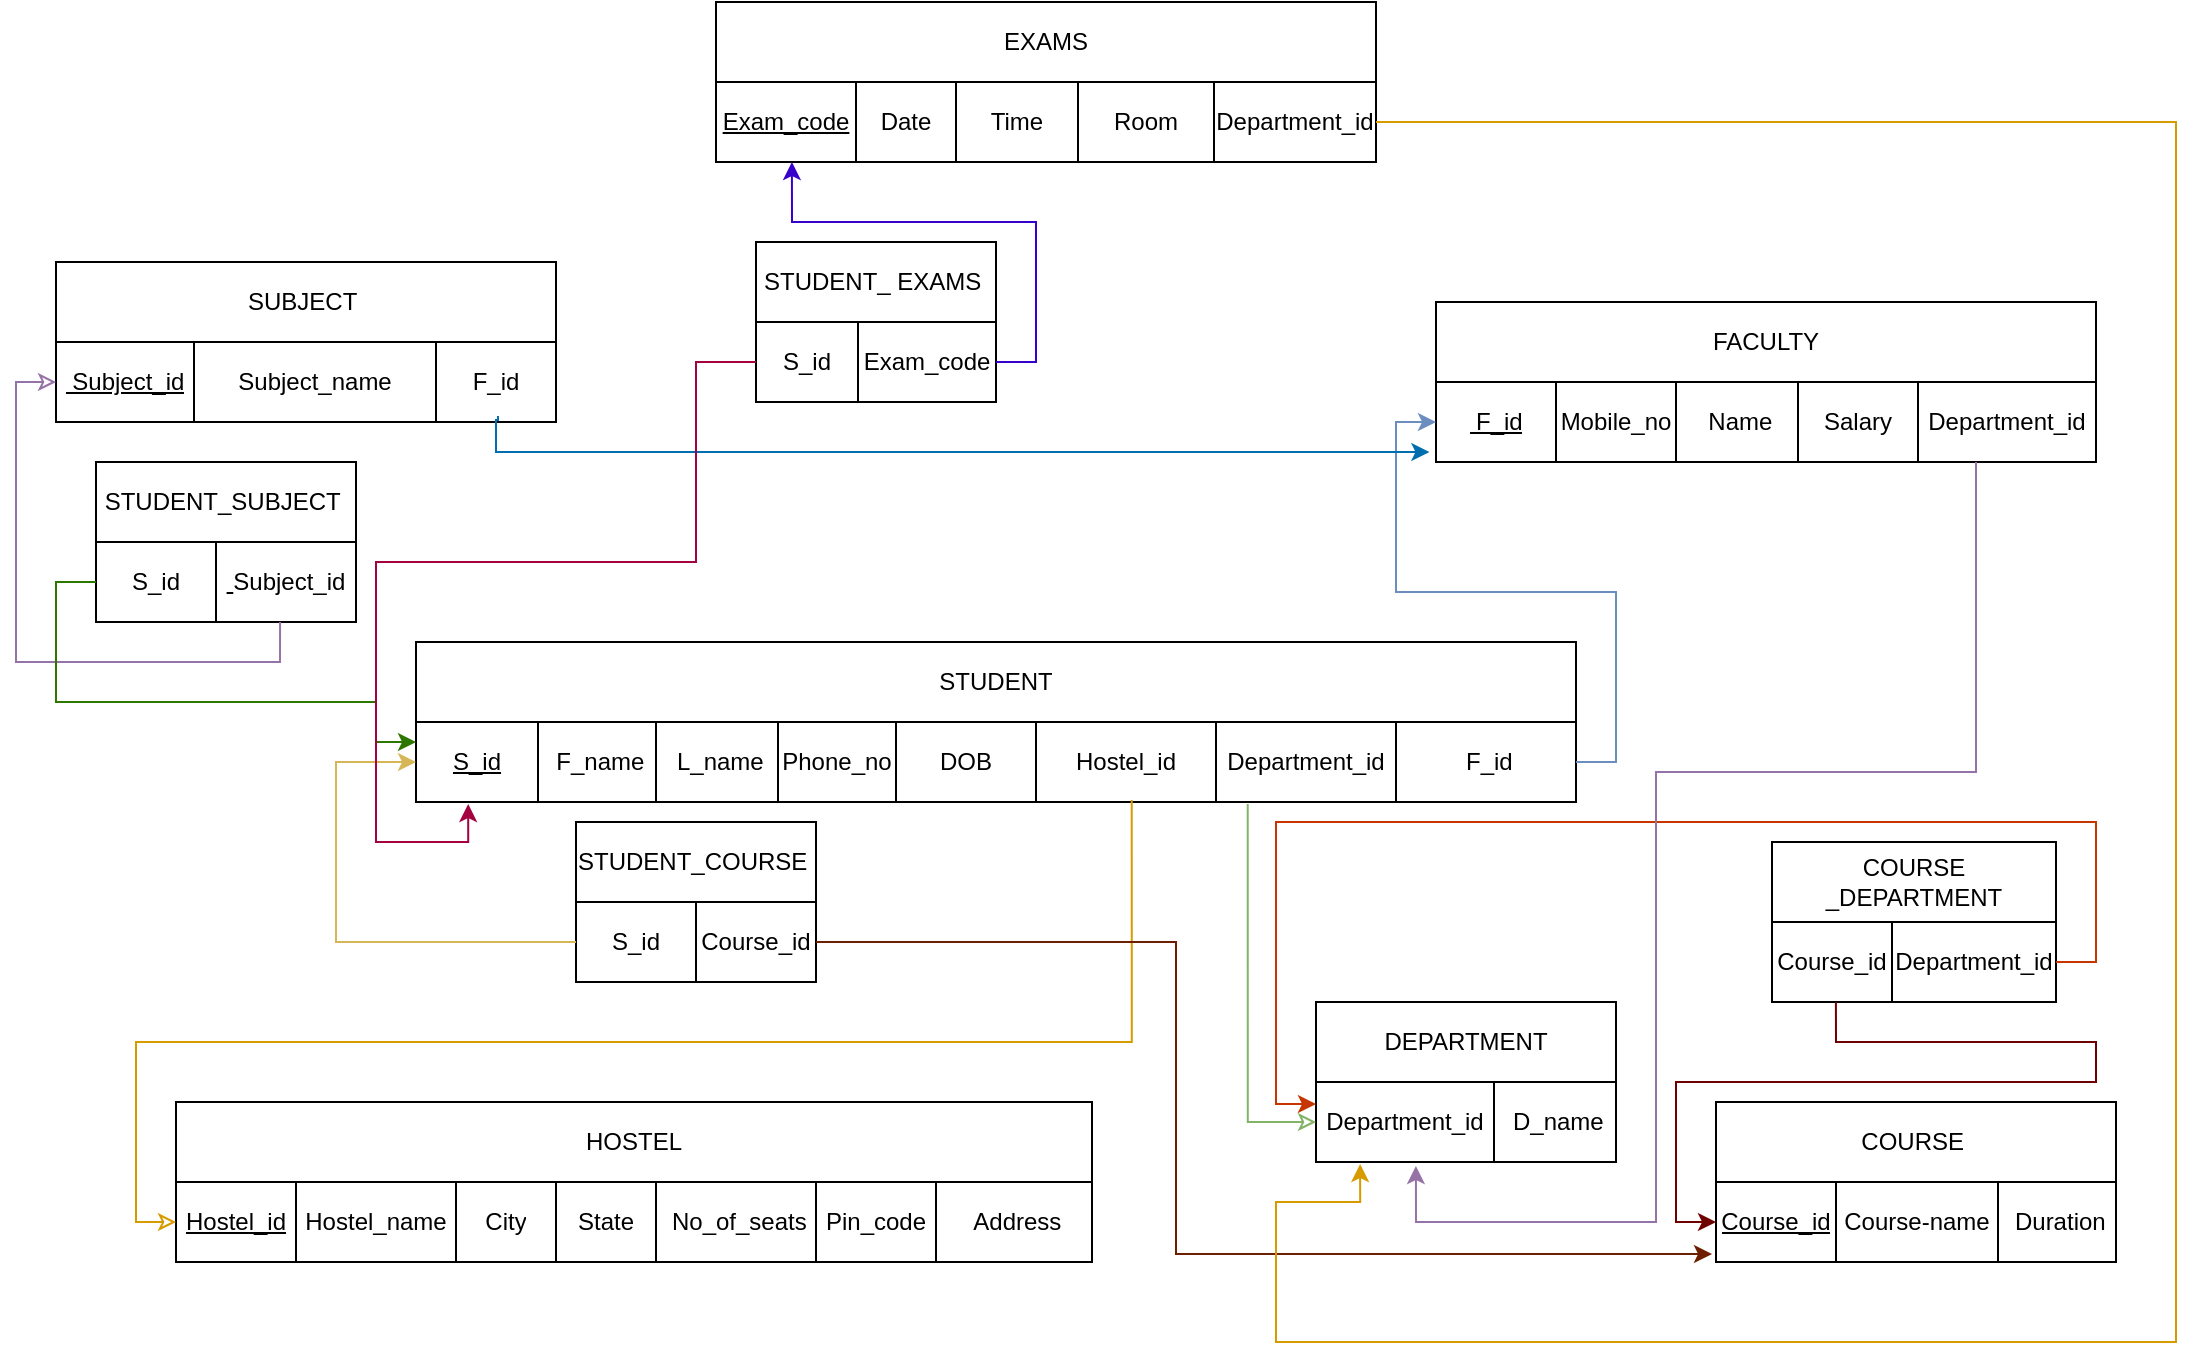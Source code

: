 <mxfile version="27.0.6">
  <diagram name="Page-1" id="ES4jxdeXt8v-ZoUTBciY">
    <mxGraphModel dx="2268" dy="1886" grid="1" gridSize="10" guides="1" tooltips="1" connect="1" arrows="1" fold="1" page="1" pageScale="1" pageWidth="850" pageHeight="1100" math="0" shadow="0">
      <root>
        <mxCell id="0" />
        <mxCell id="1" parent="0" />
        <mxCell id="AxRTOV3y-gQ7B8CPe0Pw-1" value="" style="shape=table;startSize=0;container=1;collapsible=0;childLayout=tableLayout;" vertex="1" parent="1">
          <mxGeometry x="390" y="-50" width="330" height="80" as="geometry" />
        </mxCell>
        <mxCell id="AxRTOV3y-gQ7B8CPe0Pw-2" value="" style="shape=tableRow;horizontal=0;startSize=0;swimlaneHead=0;swimlaneBody=0;strokeColor=inherit;top=0;left=0;bottom=0;right=0;collapsible=0;dropTarget=0;fillColor=none;points=[[0,0.5],[1,0.5]];portConstraint=eastwest;" vertex="1" parent="AxRTOV3y-gQ7B8CPe0Pw-1">
          <mxGeometry width="330" height="40" as="geometry" />
        </mxCell>
        <mxCell id="AxRTOV3y-gQ7B8CPe0Pw-3" value="FACULTY" style="shape=partialRectangle;html=1;whiteSpace=wrap;connectable=0;strokeColor=inherit;overflow=hidden;fillColor=none;top=0;left=0;bottom=0;right=0;pointerEvents=1;rowspan=1;colspan=5;" vertex="1" parent="AxRTOV3y-gQ7B8CPe0Pw-2">
          <mxGeometry width="330" height="40" as="geometry">
            <mxRectangle width="60" height="40" as="alternateBounds" />
          </mxGeometry>
        </mxCell>
        <mxCell id="AxRTOV3y-gQ7B8CPe0Pw-4" value="" style="shape=partialRectangle;html=1;whiteSpace=wrap;connectable=0;strokeColor=inherit;overflow=hidden;fillColor=none;top=0;left=0;bottom=0;right=0;pointerEvents=1;" vertex="1" visible="0" parent="AxRTOV3y-gQ7B8CPe0Pw-2">
          <mxGeometry x="60" width="60" height="40" as="geometry">
            <mxRectangle width="60" height="40" as="alternateBounds" />
          </mxGeometry>
        </mxCell>
        <mxCell id="AxRTOV3y-gQ7B8CPe0Pw-5" value="" style="shape=partialRectangle;html=1;whiteSpace=wrap;connectable=0;strokeColor=inherit;overflow=hidden;fillColor=none;top=0;left=0;bottom=0;right=0;pointerEvents=1;" vertex="1" visible="0" parent="AxRTOV3y-gQ7B8CPe0Pw-2">
          <mxGeometry x="120" width="61" height="40" as="geometry">
            <mxRectangle width="61" height="40" as="alternateBounds" />
          </mxGeometry>
        </mxCell>
        <mxCell id="AxRTOV3y-gQ7B8CPe0Pw-6" value="" style="shape=partialRectangle;html=1;whiteSpace=wrap;connectable=0;strokeColor=inherit;overflow=hidden;fillColor=none;top=0;left=0;bottom=0;right=0;pointerEvents=1;" vertex="1" visible="0" parent="AxRTOV3y-gQ7B8CPe0Pw-2">
          <mxGeometry x="181" width="60" height="40" as="geometry">
            <mxRectangle width="60" height="40" as="alternateBounds" />
          </mxGeometry>
        </mxCell>
        <mxCell id="AxRTOV3y-gQ7B8CPe0Pw-7" value="" style="shape=partialRectangle;html=1;whiteSpace=wrap;connectable=0;strokeColor=inherit;overflow=hidden;fillColor=none;top=0;left=0;bottom=0;right=0;pointerEvents=1;" vertex="1" visible="0" parent="AxRTOV3y-gQ7B8CPe0Pw-2">
          <mxGeometry x="241" width="89" height="40" as="geometry">
            <mxRectangle width="89" height="40" as="alternateBounds" />
          </mxGeometry>
        </mxCell>
        <mxCell id="AxRTOV3y-gQ7B8CPe0Pw-8" value="" style="shape=tableRow;horizontal=0;startSize=0;swimlaneHead=0;swimlaneBody=0;strokeColor=inherit;top=0;left=0;bottom=0;right=0;collapsible=0;dropTarget=0;fillColor=none;points=[[0,0.5],[1,0.5]];portConstraint=eastwest;" vertex="1" parent="AxRTOV3y-gQ7B8CPe0Pw-1">
          <mxGeometry y="40" width="330" height="40" as="geometry" />
        </mxCell>
        <mxCell id="AxRTOV3y-gQ7B8CPe0Pw-9" value="&lt;span style=&quot;text-decoration-line: underline;&quot;&gt;&amp;nbsp;F_id&lt;/span&gt;" style="shape=partialRectangle;html=1;whiteSpace=wrap;connectable=0;strokeColor=inherit;overflow=hidden;fillColor=none;top=0;left=0;bottom=0;right=0;pointerEvents=1;" vertex="1" parent="AxRTOV3y-gQ7B8CPe0Pw-8">
          <mxGeometry width="60" height="40" as="geometry">
            <mxRectangle width="60" height="40" as="alternateBounds" />
          </mxGeometry>
        </mxCell>
        <mxCell id="AxRTOV3y-gQ7B8CPe0Pw-10" value="Mobile_no" style="shape=partialRectangle;html=1;whiteSpace=wrap;connectable=0;strokeColor=inherit;overflow=hidden;fillColor=none;top=0;left=0;bottom=0;right=0;pointerEvents=1;" vertex="1" parent="AxRTOV3y-gQ7B8CPe0Pw-8">
          <mxGeometry x="60" width="60" height="40" as="geometry">
            <mxRectangle width="60" height="40" as="alternateBounds" />
          </mxGeometry>
        </mxCell>
        <mxCell id="AxRTOV3y-gQ7B8CPe0Pw-11" value="&amp;nbsp;Name" style="shape=partialRectangle;html=1;whiteSpace=wrap;connectable=0;strokeColor=inherit;overflow=hidden;fillColor=none;top=0;left=0;bottom=0;right=0;pointerEvents=1;" vertex="1" parent="AxRTOV3y-gQ7B8CPe0Pw-8">
          <mxGeometry x="120" width="61" height="40" as="geometry">
            <mxRectangle width="61" height="40" as="alternateBounds" />
          </mxGeometry>
        </mxCell>
        <mxCell id="AxRTOV3y-gQ7B8CPe0Pw-12" value="Salary" style="shape=partialRectangle;html=1;whiteSpace=wrap;connectable=0;strokeColor=inherit;overflow=hidden;fillColor=none;top=0;left=0;bottom=0;right=0;pointerEvents=1;" vertex="1" parent="AxRTOV3y-gQ7B8CPe0Pw-8">
          <mxGeometry x="181" width="60" height="40" as="geometry">
            <mxRectangle width="60" height="40" as="alternateBounds" />
          </mxGeometry>
        </mxCell>
        <mxCell id="AxRTOV3y-gQ7B8CPe0Pw-13" value="Department_id" style="shape=partialRectangle;html=1;whiteSpace=wrap;connectable=0;strokeColor=inherit;overflow=hidden;fillColor=none;top=0;left=0;bottom=0;right=0;pointerEvents=1;" vertex="1" parent="AxRTOV3y-gQ7B8CPe0Pw-8">
          <mxGeometry x="241" width="89" height="40" as="geometry">
            <mxRectangle width="89" height="40" as="alternateBounds" />
          </mxGeometry>
        </mxCell>
        <mxCell id="AxRTOV3y-gQ7B8CPe0Pw-14" value="" style="shape=table;startSize=0;container=1;collapsible=0;childLayout=tableLayout;" vertex="1" parent="1">
          <mxGeometry x="-120" y="120" width="580" height="80" as="geometry" />
        </mxCell>
        <mxCell id="AxRTOV3y-gQ7B8CPe0Pw-15" value="" style="shape=tableRow;horizontal=0;startSize=0;swimlaneHead=0;swimlaneBody=0;strokeColor=inherit;top=0;left=0;bottom=0;right=0;collapsible=0;dropTarget=0;fillColor=none;points=[[0,0.5],[1,0.5]];portConstraint=eastwest;" vertex="1" parent="AxRTOV3y-gQ7B8CPe0Pw-14">
          <mxGeometry width="580" height="40" as="geometry" />
        </mxCell>
        <mxCell id="AxRTOV3y-gQ7B8CPe0Pw-16" value="STUDENT" style="shape=partialRectangle;html=1;whiteSpace=wrap;connectable=0;strokeColor=inherit;overflow=hidden;fillColor=none;top=0;left=0;bottom=0;right=0;pointerEvents=1;rowspan=1;colspan=8;" vertex="1" parent="AxRTOV3y-gQ7B8CPe0Pw-15">
          <mxGeometry width="580" height="40" as="geometry">
            <mxRectangle width="61" height="40" as="alternateBounds" />
          </mxGeometry>
        </mxCell>
        <mxCell id="AxRTOV3y-gQ7B8CPe0Pw-17" value="" style="shape=partialRectangle;html=1;whiteSpace=wrap;connectable=0;strokeColor=inherit;overflow=hidden;fillColor=none;top=0;left=0;bottom=0;right=0;pointerEvents=1;" vertex="1" visible="0" parent="AxRTOV3y-gQ7B8CPe0Pw-15">
          <mxGeometry x="61" width="59" height="40" as="geometry">
            <mxRectangle width="59" height="40" as="alternateBounds" />
          </mxGeometry>
        </mxCell>
        <mxCell id="AxRTOV3y-gQ7B8CPe0Pw-18" value="" style="shape=partialRectangle;html=1;whiteSpace=wrap;connectable=0;strokeColor=inherit;overflow=hidden;fillColor=none;top=0;left=0;bottom=0;right=0;pointerEvents=1;" vertex="1" visible="0" parent="AxRTOV3y-gQ7B8CPe0Pw-15">
          <mxGeometry x="120" width="61" height="40" as="geometry">
            <mxRectangle width="61" height="40" as="alternateBounds" />
          </mxGeometry>
        </mxCell>
        <mxCell id="AxRTOV3y-gQ7B8CPe0Pw-19" value="" style="shape=partialRectangle;html=1;whiteSpace=wrap;connectable=0;strokeColor=inherit;overflow=hidden;fillColor=none;top=0;left=0;bottom=0;right=0;pointerEvents=1;" vertex="1" visible="0" parent="AxRTOV3y-gQ7B8CPe0Pw-15">
          <mxGeometry x="181" width="59" height="40" as="geometry">
            <mxRectangle width="59" height="40" as="alternateBounds" />
          </mxGeometry>
        </mxCell>
        <mxCell id="AxRTOV3y-gQ7B8CPe0Pw-20" value="" style="shape=partialRectangle;html=1;whiteSpace=wrap;connectable=0;strokeColor=inherit;overflow=hidden;fillColor=none;top=0;left=0;bottom=0;right=0;pointerEvents=1;" vertex="1" visible="0" parent="AxRTOV3y-gQ7B8CPe0Pw-15">
          <mxGeometry x="240" width="70" height="40" as="geometry">
            <mxRectangle width="70" height="40" as="alternateBounds" />
          </mxGeometry>
        </mxCell>
        <mxCell id="AxRTOV3y-gQ7B8CPe0Pw-86" style="shape=partialRectangle;html=1;whiteSpace=wrap;connectable=0;strokeColor=inherit;overflow=hidden;fillColor=none;top=0;left=0;bottom=0;right=0;pointerEvents=1;" vertex="1" visible="0" parent="AxRTOV3y-gQ7B8CPe0Pw-15">
          <mxGeometry x="310" width="90" height="40" as="geometry">
            <mxRectangle width="90" height="40" as="alternateBounds" />
          </mxGeometry>
        </mxCell>
        <mxCell id="AxRTOV3y-gQ7B8CPe0Pw-88" style="shape=partialRectangle;html=1;whiteSpace=wrap;connectable=0;strokeColor=inherit;overflow=hidden;fillColor=none;top=0;left=0;bottom=0;right=0;pointerEvents=1;" vertex="1" visible="0" parent="AxRTOV3y-gQ7B8CPe0Pw-15">
          <mxGeometry x="400" width="90" height="40" as="geometry">
            <mxRectangle width="90" height="40" as="alternateBounds" />
          </mxGeometry>
        </mxCell>
        <mxCell id="AxRTOV3y-gQ7B8CPe0Pw-90" style="shape=partialRectangle;html=1;whiteSpace=wrap;connectable=0;strokeColor=inherit;overflow=hidden;fillColor=none;top=0;left=0;bottom=0;right=0;pointerEvents=1;" vertex="1" visible="0" parent="AxRTOV3y-gQ7B8CPe0Pw-15">
          <mxGeometry x="490" width="90" height="40" as="geometry">
            <mxRectangle width="90" height="40" as="alternateBounds" />
          </mxGeometry>
        </mxCell>
        <mxCell id="AxRTOV3y-gQ7B8CPe0Pw-21" value="" style="shape=tableRow;horizontal=0;startSize=0;swimlaneHead=0;swimlaneBody=0;strokeColor=inherit;top=0;left=0;bottom=0;right=0;collapsible=0;dropTarget=0;fillColor=none;points=[[0,0.5],[1,0.5]];portConstraint=eastwest;" vertex="1" parent="AxRTOV3y-gQ7B8CPe0Pw-14">
          <mxGeometry y="40" width="580" height="40" as="geometry" />
        </mxCell>
        <mxCell id="AxRTOV3y-gQ7B8CPe0Pw-22" value="&lt;span style=&quot;text-decoration-line: underline;&quot;&gt;S_id&lt;/span&gt;" style="shape=partialRectangle;html=1;whiteSpace=wrap;connectable=0;strokeColor=inherit;overflow=hidden;fillColor=none;top=0;left=0;bottom=0;right=0;pointerEvents=1;" vertex="1" parent="AxRTOV3y-gQ7B8CPe0Pw-21">
          <mxGeometry width="61" height="40" as="geometry">
            <mxRectangle width="61" height="40" as="alternateBounds" />
          </mxGeometry>
        </mxCell>
        <mxCell id="AxRTOV3y-gQ7B8CPe0Pw-23" value="&amp;nbsp;F_name" style="shape=partialRectangle;html=1;whiteSpace=wrap;connectable=0;strokeColor=inherit;overflow=hidden;fillColor=none;top=0;left=0;bottom=0;right=0;pointerEvents=1;" vertex="1" parent="AxRTOV3y-gQ7B8CPe0Pw-21">
          <mxGeometry x="61" width="59" height="40" as="geometry">
            <mxRectangle width="59" height="40" as="alternateBounds" />
          </mxGeometry>
        </mxCell>
        <mxCell id="AxRTOV3y-gQ7B8CPe0Pw-24" value="&amp;nbsp;L_name" style="shape=partialRectangle;html=1;whiteSpace=wrap;connectable=0;strokeColor=inherit;overflow=hidden;fillColor=none;top=0;left=0;bottom=0;right=0;pointerEvents=1;" vertex="1" parent="AxRTOV3y-gQ7B8CPe0Pw-21">
          <mxGeometry x="120" width="61" height="40" as="geometry">
            <mxRectangle width="61" height="40" as="alternateBounds" />
          </mxGeometry>
        </mxCell>
        <mxCell id="AxRTOV3y-gQ7B8CPe0Pw-25" value="Phone_no" style="shape=partialRectangle;html=1;whiteSpace=wrap;connectable=0;strokeColor=inherit;overflow=hidden;fillColor=none;top=0;left=0;bottom=0;right=0;pointerEvents=1;" vertex="1" parent="AxRTOV3y-gQ7B8CPe0Pw-21">
          <mxGeometry x="181" width="59" height="40" as="geometry">
            <mxRectangle width="59" height="40" as="alternateBounds" />
          </mxGeometry>
        </mxCell>
        <mxCell id="AxRTOV3y-gQ7B8CPe0Pw-26" value="DOB" style="shape=partialRectangle;html=1;whiteSpace=wrap;connectable=0;strokeColor=inherit;overflow=hidden;fillColor=none;top=0;left=0;bottom=0;right=0;pointerEvents=1;" vertex="1" parent="AxRTOV3y-gQ7B8CPe0Pw-21">
          <mxGeometry x="240" width="70" height="40" as="geometry">
            <mxRectangle width="70" height="40" as="alternateBounds" />
          </mxGeometry>
        </mxCell>
        <mxCell id="AxRTOV3y-gQ7B8CPe0Pw-87" value="Hostel_id" style="shape=partialRectangle;html=1;whiteSpace=wrap;connectable=0;strokeColor=inherit;overflow=hidden;fillColor=none;top=0;left=0;bottom=0;right=0;pointerEvents=1;" vertex="1" parent="AxRTOV3y-gQ7B8CPe0Pw-21">
          <mxGeometry x="310" width="90" height="40" as="geometry">
            <mxRectangle width="90" height="40" as="alternateBounds" />
          </mxGeometry>
        </mxCell>
        <mxCell id="AxRTOV3y-gQ7B8CPe0Pw-89" value="Department_id" style="shape=partialRectangle;html=1;whiteSpace=wrap;connectable=0;strokeColor=inherit;overflow=hidden;fillColor=none;top=0;left=0;bottom=0;right=0;pointerEvents=1;" vertex="1" parent="AxRTOV3y-gQ7B8CPe0Pw-21">
          <mxGeometry x="400" width="90" height="40" as="geometry">
            <mxRectangle width="90" height="40" as="alternateBounds" />
          </mxGeometry>
        </mxCell>
        <mxCell id="AxRTOV3y-gQ7B8CPe0Pw-91" value="&amp;nbsp;F_id" style="shape=partialRectangle;html=1;whiteSpace=wrap;connectable=0;strokeColor=inherit;overflow=hidden;fillColor=none;top=0;left=0;bottom=0;right=0;pointerEvents=1;" vertex="1" parent="AxRTOV3y-gQ7B8CPe0Pw-21">
          <mxGeometry x="490" width="90" height="40" as="geometry">
            <mxRectangle width="90" height="40" as="alternateBounds" />
          </mxGeometry>
        </mxCell>
        <mxCell id="AxRTOV3y-gQ7B8CPe0Pw-27" value="" style="shape=table;startSize=0;container=1;collapsible=0;childLayout=tableLayout;" vertex="1" parent="1">
          <mxGeometry x="-240" y="350" width="458" height="80" as="geometry" />
        </mxCell>
        <mxCell id="AxRTOV3y-gQ7B8CPe0Pw-28" value="" style="shape=tableRow;horizontal=0;startSize=0;swimlaneHead=0;swimlaneBody=0;strokeColor=inherit;top=0;left=0;bottom=0;right=0;collapsible=0;dropTarget=0;fillColor=none;points=[[0,0.5],[1,0.5]];portConstraint=eastwest;" vertex="1" parent="AxRTOV3y-gQ7B8CPe0Pw-27">
          <mxGeometry width="458" height="40" as="geometry" />
        </mxCell>
        <mxCell id="AxRTOV3y-gQ7B8CPe0Pw-29" value="HOSTEL" style="shape=partialRectangle;html=1;whiteSpace=wrap;connectable=0;strokeColor=inherit;overflow=hidden;fillColor=none;top=0;left=0;bottom=0;right=0;pointerEvents=1;rowspan=1;colspan=7;" vertex="1" parent="AxRTOV3y-gQ7B8CPe0Pw-28">
          <mxGeometry width="458" height="40" as="geometry">
            <mxRectangle width="60" height="40" as="alternateBounds" />
          </mxGeometry>
        </mxCell>
        <mxCell id="AxRTOV3y-gQ7B8CPe0Pw-30" value="" style="shape=partialRectangle;html=1;whiteSpace=wrap;connectable=0;strokeColor=inherit;overflow=hidden;fillColor=none;top=0;left=0;bottom=0;right=0;pointerEvents=1;" vertex="1" visible="0" parent="AxRTOV3y-gQ7B8CPe0Pw-28">
          <mxGeometry x="60" width="80" height="40" as="geometry">
            <mxRectangle width="80" height="40" as="alternateBounds" />
          </mxGeometry>
        </mxCell>
        <mxCell id="AxRTOV3y-gQ7B8CPe0Pw-31" value="" style="shape=partialRectangle;html=1;whiteSpace=wrap;connectable=0;strokeColor=inherit;overflow=hidden;fillColor=none;top=0;left=0;bottom=0;right=0;pointerEvents=1;" vertex="1" visible="0" parent="AxRTOV3y-gQ7B8CPe0Pw-28">
          <mxGeometry x="140" width="50" height="40" as="geometry">
            <mxRectangle width="50" height="40" as="alternateBounds" />
          </mxGeometry>
        </mxCell>
        <mxCell id="AxRTOV3y-gQ7B8CPe0Pw-32" value="" style="shape=partialRectangle;html=1;whiteSpace=wrap;connectable=0;strokeColor=inherit;overflow=hidden;fillColor=none;top=0;left=0;bottom=0;right=0;pointerEvents=1;" vertex="1" visible="0" parent="AxRTOV3y-gQ7B8CPe0Pw-28">
          <mxGeometry x="190" width="50" height="40" as="geometry">
            <mxRectangle width="50" height="40" as="alternateBounds" />
          </mxGeometry>
        </mxCell>
        <mxCell id="AxRTOV3y-gQ7B8CPe0Pw-33" value="" style="shape=partialRectangle;html=1;whiteSpace=wrap;connectable=0;strokeColor=inherit;overflow=hidden;fillColor=none;top=0;left=0;bottom=0;right=0;pointerEvents=1;" vertex="1" visible="0" parent="AxRTOV3y-gQ7B8CPe0Pw-28">
          <mxGeometry x="240" width="80" height="40" as="geometry">
            <mxRectangle width="80" height="40" as="alternateBounds" />
          </mxGeometry>
        </mxCell>
        <mxCell id="AxRTOV3y-gQ7B8CPe0Pw-34" value="" style="shape=partialRectangle;html=1;whiteSpace=wrap;connectable=0;strokeColor=inherit;overflow=hidden;fillColor=none;top=0;left=0;bottom=0;right=0;pointerEvents=1;" vertex="1" visible="0" parent="AxRTOV3y-gQ7B8CPe0Pw-28">
          <mxGeometry x="320" width="60" height="40" as="geometry">
            <mxRectangle width="60" height="40" as="alternateBounds" />
          </mxGeometry>
        </mxCell>
        <mxCell id="AxRTOV3y-gQ7B8CPe0Pw-35" value="" style="shape=partialRectangle;html=1;whiteSpace=wrap;connectable=0;strokeColor=inherit;overflow=hidden;fillColor=none;top=0;left=0;bottom=0;right=0;pointerEvents=1;" vertex="1" visible="0" parent="AxRTOV3y-gQ7B8CPe0Pw-28">
          <mxGeometry x="380" width="78" height="40" as="geometry">
            <mxRectangle width="78" height="40" as="alternateBounds" />
          </mxGeometry>
        </mxCell>
        <mxCell id="AxRTOV3y-gQ7B8CPe0Pw-36" value="" style="shape=tableRow;horizontal=0;startSize=0;swimlaneHead=0;swimlaneBody=0;strokeColor=inherit;top=0;left=0;bottom=0;right=0;collapsible=0;dropTarget=0;fillColor=none;points=[[0,0.5],[1,0.5]];portConstraint=eastwest;" vertex="1" parent="AxRTOV3y-gQ7B8CPe0Pw-27">
          <mxGeometry y="40" width="458" height="40" as="geometry" />
        </mxCell>
        <mxCell id="AxRTOV3y-gQ7B8CPe0Pw-37" value="&lt;span style=&quot;text-decoration-line: underline;&quot;&gt;Hostel_id&lt;/span&gt;" style="shape=partialRectangle;html=1;whiteSpace=wrap;connectable=0;strokeColor=inherit;overflow=hidden;fillColor=none;top=0;left=0;bottom=0;right=0;pointerEvents=1;" vertex="1" parent="AxRTOV3y-gQ7B8CPe0Pw-36">
          <mxGeometry width="60" height="40" as="geometry">
            <mxRectangle width="60" height="40" as="alternateBounds" />
          </mxGeometry>
        </mxCell>
        <mxCell id="AxRTOV3y-gQ7B8CPe0Pw-38" value="Hostel_name" style="shape=partialRectangle;html=1;whiteSpace=wrap;connectable=0;strokeColor=inherit;overflow=hidden;fillColor=none;top=0;left=0;bottom=0;right=0;pointerEvents=1;" vertex="1" parent="AxRTOV3y-gQ7B8CPe0Pw-36">
          <mxGeometry x="60" width="80" height="40" as="geometry">
            <mxRectangle width="80" height="40" as="alternateBounds" />
          </mxGeometry>
        </mxCell>
        <mxCell id="AxRTOV3y-gQ7B8CPe0Pw-39" value="City" style="shape=partialRectangle;html=1;whiteSpace=wrap;connectable=0;strokeColor=inherit;overflow=hidden;fillColor=none;top=0;left=0;bottom=0;right=0;pointerEvents=1;" vertex="1" parent="AxRTOV3y-gQ7B8CPe0Pw-36">
          <mxGeometry x="140" width="50" height="40" as="geometry">
            <mxRectangle width="50" height="40" as="alternateBounds" />
          </mxGeometry>
        </mxCell>
        <mxCell id="AxRTOV3y-gQ7B8CPe0Pw-40" value="State" style="shape=partialRectangle;html=1;whiteSpace=wrap;connectable=0;strokeColor=inherit;overflow=hidden;fillColor=none;top=0;left=0;bottom=0;right=0;pointerEvents=1;" vertex="1" parent="AxRTOV3y-gQ7B8CPe0Pw-36">
          <mxGeometry x="190" width="50" height="40" as="geometry">
            <mxRectangle width="50" height="40" as="alternateBounds" />
          </mxGeometry>
        </mxCell>
        <mxCell id="AxRTOV3y-gQ7B8CPe0Pw-41" value="&amp;nbsp;No_of_seats" style="shape=partialRectangle;html=1;whiteSpace=wrap;connectable=0;strokeColor=inherit;overflow=hidden;fillColor=none;top=0;left=0;bottom=0;right=0;pointerEvents=1;" vertex="1" parent="AxRTOV3y-gQ7B8CPe0Pw-36">
          <mxGeometry x="240" width="80" height="40" as="geometry">
            <mxRectangle width="80" height="40" as="alternateBounds" />
          </mxGeometry>
        </mxCell>
        <mxCell id="AxRTOV3y-gQ7B8CPe0Pw-42" value="Pin_code" style="shape=partialRectangle;html=1;whiteSpace=wrap;connectable=0;strokeColor=inherit;overflow=hidden;fillColor=none;top=0;left=0;bottom=0;right=0;pointerEvents=1;" vertex="1" parent="AxRTOV3y-gQ7B8CPe0Pw-36">
          <mxGeometry x="320" width="60" height="40" as="geometry">
            <mxRectangle width="60" height="40" as="alternateBounds" />
          </mxGeometry>
        </mxCell>
        <mxCell id="AxRTOV3y-gQ7B8CPe0Pw-43" value="&amp;nbsp;Address" style="shape=partialRectangle;html=1;whiteSpace=wrap;connectable=0;strokeColor=inherit;overflow=hidden;fillColor=none;top=0;left=0;bottom=0;right=0;pointerEvents=1;" vertex="1" parent="AxRTOV3y-gQ7B8CPe0Pw-36">
          <mxGeometry x="380" width="78" height="40" as="geometry">
            <mxRectangle width="78" height="40" as="alternateBounds" />
          </mxGeometry>
        </mxCell>
        <mxCell id="AxRTOV3y-gQ7B8CPe0Pw-44" value="" style="shape=table;startSize=0;container=1;collapsible=0;childLayout=tableLayout;" vertex="1" parent="1">
          <mxGeometry x="530" y="350" width="200" height="80" as="geometry" />
        </mxCell>
        <mxCell id="AxRTOV3y-gQ7B8CPe0Pw-45" value="" style="shape=tableRow;horizontal=0;startSize=0;swimlaneHead=0;swimlaneBody=0;strokeColor=inherit;top=0;left=0;bottom=0;right=0;collapsible=0;dropTarget=0;fillColor=none;points=[[0,0.5],[1,0.5]];portConstraint=eastwest;" vertex="1" parent="AxRTOV3y-gQ7B8CPe0Pw-44">
          <mxGeometry width="200" height="40" as="geometry" />
        </mxCell>
        <mxCell id="AxRTOV3y-gQ7B8CPe0Pw-46" value="COURSE&amp;nbsp;" style="shape=partialRectangle;html=1;whiteSpace=wrap;connectable=0;strokeColor=inherit;overflow=hidden;fillColor=none;top=0;left=0;bottom=0;right=0;pointerEvents=1;rowspan=1;colspan=3;" vertex="1" parent="AxRTOV3y-gQ7B8CPe0Pw-45">
          <mxGeometry width="200" height="40" as="geometry">
            <mxRectangle width="60" height="40" as="alternateBounds" />
          </mxGeometry>
        </mxCell>
        <mxCell id="AxRTOV3y-gQ7B8CPe0Pw-47" value="" style="shape=partialRectangle;html=1;whiteSpace=wrap;connectable=0;strokeColor=inherit;overflow=hidden;fillColor=none;top=0;left=0;bottom=0;right=0;pointerEvents=1;" vertex="1" visible="0" parent="AxRTOV3y-gQ7B8CPe0Pw-45">
          <mxGeometry x="60" width="81" height="40" as="geometry">
            <mxRectangle width="81" height="40" as="alternateBounds" />
          </mxGeometry>
        </mxCell>
        <mxCell id="AxRTOV3y-gQ7B8CPe0Pw-48" value="" style="shape=partialRectangle;html=1;whiteSpace=wrap;connectable=0;strokeColor=inherit;overflow=hidden;fillColor=none;top=0;left=0;bottom=0;right=0;pointerEvents=1;" vertex="1" visible="0" parent="AxRTOV3y-gQ7B8CPe0Pw-45">
          <mxGeometry x="141" width="59" height="40" as="geometry">
            <mxRectangle width="59" height="40" as="alternateBounds" />
          </mxGeometry>
        </mxCell>
        <mxCell id="AxRTOV3y-gQ7B8CPe0Pw-49" value="" style="shape=tableRow;horizontal=0;startSize=0;swimlaneHead=0;swimlaneBody=0;strokeColor=inherit;top=0;left=0;bottom=0;right=0;collapsible=0;dropTarget=0;fillColor=none;points=[[0,0.5],[1,0.5]];portConstraint=eastwest;" vertex="1" parent="AxRTOV3y-gQ7B8CPe0Pw-44">
          <mxGeometry y="40" width="200" height="40" as="geometry" />
        </mxCell>
        <mxCell id="AxRTOV3y-gQ7B8CPe0Pw-50" value="&lt;span style=&quot;text-decoration-line: underline;&quot;&gt;Course_id&lt;/span&gt;" style="shape=partialRectangle;html=1;whiteSpace=wrap;connectable=0;strokeColor=inherit;overflow=hidden;fillColor=none;top=0;left=0;bottom=0;right=0;pointerEvents=1;" vertex="1" parent="AxRTOV3y-gQ7B8CPe0Pw-49">
          <mxGeometry width="60" height="40" as="geometry">
            <mxRectangle width="60" height="40" as="alternateBounds" />
          </mxGeometry>
        </mxCell>
        <mxCell id="AxRTOV3y-gQ7B8CPe0Pw-51" value="Course-name" style="shape=partialRectangle;html=1;whiteSpace=wrap;connectable=0;strokeColor=inherit;overflow=hidden;fillColor=none;top=0;left=0;bottom=0;right=0;pointerEvents=1;" vertex="1" parent="AxRTOV3y-gQ7B8CPe0Pw-49">
          <mxGeometry x="60" width="81" height="40" as="geometry">
            <mxRectangle width="81" height="40" as="alternateBounds" />
          </mxGeometry>
        </mxCell>
        <mxCell id="AxRTOV3y-gQ7B8CPe0Pw-52" value="&amp;nbsp;Duration" style="shape=partialRectangle;html=1;whiteSpace=wrap;connectable=0;strokeColor=inherit;overflow=hidden;fillColor=none;top=0;left=0;bottom=0;right=0;pointerEvents=1;" vertex="1" parent="AxRTOV3y-gQ7B8CPe0Pw-49">
          <mxGeometry x="141" width="59" height="40" as="geometry">
            <mxRectangle width="59" height="40" as="alternateBounds" />
          </mxGeometry>
        </mxCell>
        <mxCell id="AxRTOV3y-gQ7B8CPe0Pw-57" value="" style="shape=table;startSize=0;container=1;collapsible=0;childLayout=tableLayout;" vertex="1" parent="1">
          <mxGeometry x="330" y="300" width="150" height="80" as="geometry" />
        </mxCell>
        <mxCell id="AxRTOV3y-gQ7B8CPe0Pw-58" value="" style="shape=tableRow;horizontal=0;startSize=0;swimlaneHead=0;swimlaneBody=0;strokeColor=inherit;top=0;left=0;bottom=0;right=0;collapsible=0;dropTarget=0;fillColor=none;points=[[0,0.5],[1,0.5]];portConstraint=eastwest;" vertex="1" parent="AxRTOV3y-gQ7B8CPe0Pw-57">
          <mxGeometry width="150" height="40" as="geometry" />
        </mxCell>
        <mxCell id="AxRTOV3y-gQ7B8CPe0Pw-59" value="DEPARTMENT" style="shape=partialRectangle;html=1;whiteSpace=wrap;connectable=0;strokeColor=inherit;overflow=hidden;fillColor=none;top=0;left=0;bottom=0;right=0;pointerEvents=1;rowspan=1;colspan=2;" vertex="1" parent="AxRTOV3y-gQ7B8CPe0Pw-58">
          <mxGeometry width="150" height="40" as="geometry">
            <mxRectangle width="89" height="40" as="alternateBounds" />
          </mxGeometry>
        </mxCell>
        <mxCell id="AxRTOV3y-gQ7B8CPe0Pw-60" value="" style="shape=partialRectangle;html=1;whiteSpace=wrap;connectable=0;strokeColor=inherit;overflow=hidden;fillColor=none;top=0;left=0;bottom=0;right=0;pointerEvents=1;" vertex="1" visible="0" parent="AxRTOV3y-gQ7B8CPe0Pw-58">
          <mxGeometry x="89" width="61" height="40" as="geometry">
            <mxRectangle width="61" height="40" as="alternateBounds" />
          </mxGeometry>
        </mxCell>
        <mxCell id="AxRTOV3y-gQ7B8CPe0Pw-61" value="" style="shape=tableRow;horizontal=0;startSize=0;swimlaneHead=0;swimlaneBody=0;strokeColor=inherit;top=0;left=0;bottom=0;right=0;collapsible=0;dropTarget=0;fillColor=none;points=[[0,0.5],[1,0.5]];portConstraint=eastwest;" vertex="1" parent="AxRTOV3y-gQ7B8CPe0Pw-57">
          <mxGeometry y="40" width="150" height="40" as="geometry" />
        </mxCell>
        <mxCell id="AxRTOV3y-gQ7B8CPe0Pw-62" value="Department_id" style="shape=partialRectangle;html=1;whiteSpace=wrap;connectable=0;strokeColor=inherit;overflow=hidden;fillColor=none;top=0;left=0;bottom=0;right=0;pointerEvents=1;" vertex="1" parent="AxRTOV3y-gQ7B8CPe0Pw-61">
          <mxGeometry width="89" height="40" as="geometry">
            <mxRectangle width="89" height="40" as="alternateBounds" />
          </mxGeometry>
        </mxCell>
        <mxCell id="AxRTOV3y-gQ7B8CPe0Pw-63" value="&amp;nbsp;D_name" style="shape=partialRectangle;html=1;whiteSpace=wrap;connectable=0;strokeColor=inherit;overflow=hidden;fillColor=none;top=0;left=0;bottom=0;right=0;pointerEvents=1;" vertex="1" parent="AxRTOV3y-gQ7B8CPe0Pw-61">
          <mxGeometry x="89" width="61" height="40" as="geometry">
            <mxRectangle width="61" height="40" as="alternateBounds" />
          </mxGeometry>
        </mxCell>
        <mxCell id="AxRTOV3y-gQ7B8CPe0Pw-64" value="" style="shape=table;startSize=0;container=1;collapsible=0;childLayout=tableLayout;" vertex="1" parent="1">
          <mxGeometry x="30" y="-200" width="330" height="80" as="geometry" />
        </mxCell>
        <mxCell id="AxRTOV3y-gQ7B8CPe0Pw-65" value="" style="shape=tableRow;horizontal=0;startSize=0;swimlaneHead=0;swimlaneBody=0;strokeColor=inherit;top=0;left=0;bottom=0;right=0;collapsible=0;dropTarget=0;fillColor=none;points=[[0,0.5],[1,0.5]];portConstraint=eastwest;" vertex="1" parent="AxRTOV3y-gQ7B8CPe0Pw-64">
          <mxGeometry width="330" height="40" as="geometry" />
        </mxCell>
        <mxCell id="AxRTOV3y-gQ7B8CPe0Pw-66" value="&amp;nbsp;EXAMS&amp;nbsp;" style="shape=partialRectangle;html=1;whiteSpace=wrap;connectable=0;strokeColor=inherit;overflow=hidden;fillColor=none;top=0;left=0;bottom=0;right=0;pointerEvents=1;rowspan=1;colspan=5;" vertex="1" parent="AxRTOV3y-gQ7B8CPe0Pw-65">
          <mxGeometry width="330" height="40" as="geometry">
            <mxRectangle width="70" height="40" as="alternateBounds" />
          </mxGeometry>
        </mxCell>
        <mxCell id="AxRTOV3y-gQ7B8CPe0Pw-67" value="" style="shape=partialRectangle;html=1;whiteSpace=wrap;connectable=0;strokeColor=inherit;overflow=hidden;fillColor=none;top=0;left=0;bottom=0;right=0;pointerEvents=1;" vertex="1" visible="0" parent="AxRTOV3y-gQ7B8CPe0Pw-65">
          <mxGeometry x="70" width="50" height="40" as="geometry">
            <mxRectangle width="50" height="40" as="alternateBounds" />
          </mxGeometry>
        </mxCell>
        <mxCell id="AxRTOV3y-gQ7B8CPe0Pw-68" value="" style="shape=partialRectangle;html=1;whiteSpace=wrap;connectable=0;strokeColor=inherit;overflow=hidden;fillColor=none;top=0;left=0;bottom=0;right=0;pointerEvents=1;" vertex="1" visible="0" parent="AxRTOV3y-gQ7B8CPe0Pw-65">
          <mxGeometry x="120" width="61" height="40" as="geometry">
            <mxRectangle width="61" height="40" as="alternateBounds" />
          </mxGeometry>
        </mxCell>
        <mxCell id="AxRTOV3y-gQ7B8CPe0Pw-69" value="" style="shape=partialRectangle;html=1;whiteSpace=wrap;connectable=0;strokeColor=inherit;overflow=hidden;fillColor=none;top=0;left=0;bottom=0;right=0;pointerEvents=1;" vertex="1" visible="0" parent="AxRTOV3y-gQ7B8CPe0Pw-65">
          <mxGeometry x="181" width="68" height="40" as="geometry">
            <mxRectangle width="68" height="40" as="alternateBounds" />
          </mxGeometry>
        </mxCell>
        <mxCell id="AxRTOV3y-gQ7B8CPe0Pw-92" style="shape=partialRectangle;html=1;whiteSpace=wrap;connectable=0;strokeColor=inherit;overflow=hidden;fillColor=none;top=0;left=0;bottom=0;right=0;pointerEvents=1;" vertex="1" visible="0" parent="AxRTOV3y-gQ7B8CPe0Pw-65">
          <mxGeometry x="249" width="81" height="40" as="geometry">
            <mxRectangle width="81" height="40" as="alternateBounds" />
          </mxGeometry>
        </mxCell>
        <mxCell id="AxRTOV3y-gQ7B8CPe0Pw-70" value="" style="shape=tableRow;horizontal=0;startSize=0;swimlaneHead=0;swimlaneBody=0;strokeColor=inherit;top=0;left=0;bottom=0;right=0;collapsible=0;dropTarget=0;fillColor=none;points=[[0,0.5],[1,0.5]];portConstraint=eastwest;" vertex="1" parent="AxRTOV3y-gQ7B8CPe0Pw-64">
          <mxGeometry y="40" width="330" height="40" as="geometry" />
        </mxCell>
        <mxCell id="AxRTOV3y-gQ7B8CPe0Pw-71" value="&lt;span style=&quot;text-decoration-line: underline;&quot;&gt;Exam_code&lt;/span&gt;" style="shape=partialRectangle;html=1;whiteSpace=wrap;connectable=0;strokeColor=inherit;overflow=hidden;fillColor=none;top=0;left=0;bottom=0;right=0;pointerEvents=1;" vertex="1" parent="AxRTOV3y-gQ7B8CPe0Pw-70">
          <mxGeometry width="70" height="40" as="geometry">
            <mxRectangle width="70" height="40" as="alternateBounds" />
          </mxGeometry>
        </mxCell>
        <mxCell id="AxRTOV3y-gQ7B8CPe0Pw-72" value="Date" style="shape=partialRectangle;html=1;whiteSpace=wrap;connectable=0;strokeColor=inherit;overflow=hidden;fillColor=none;top=0;left=0;bottom=0;right=0;pointerEvents=1;" vertex="1" parent="AxRTOV3y-gQ7B8CPe0Pw-70">
          <mxGeometry x="70" width="50" height="40" as="geometry">
            <mxRectangle width="50" height="40" as="alternateBounds" />
          </mxGeometry>
        </mxCell>
        <mxCell id="AxRTOV3y-gQ7B8CPe0Pw-73" value="Time" style="shape=partialRectangle;html=1;whiteSpace=wrap;connectable=0;strokeColor=inherit;overflow=hidden;fillColor=none;top=0;left=0;bottom=0;right=0;pointerEvents=1;" vertex="1" parent="AxRTOV3y-gQ7B8CPe0Pw-70">
          <mxGeometry x="120" width="61" height="40" as="geometry">
            <mxRectangle width="61" height="40" as="alternateBounds" />
          </mxGeometry>
        </mxCell>
        <mxCell id="AxRTOV3y-gQ7B8CPe0Pw-74" value="Room" style="shape=partialRectangle;html=1;whiteSpace=wrap;connectable=0;strokeColor=inherit;overflow=hidden;fillColor=none;top=0;left=0;bottom=0;right=0;pointerEvents=1;" vertex="1" parent="AxRTOV3y-gQ7B8CPe0Pw-70">
          <mxGeometry x="181" width="68" height="40" as="geometry">
            <mxRectangle width="68" height="40" as="alternateBounds" />
          </mxGeometry>
        </mxCell>
        <mxCell id="AxRTOV3y-gQ7B8CPe0Pw-93" value="Department_id" style="shape=partialRectangle;html=1;whiteSpace=wrap;connectable=0;strokeColor=inherit;overflow=hidden;fillColor=none;top=0;left=0;bottom=0;right=0;pointerEvents=1;" vertex="1" parent="AxRTOV3y-gQ7B8CPe0Pw-70">
          <mxGeometry x="249" width="81" height="40" as="geometry">
            <mxRectangle width="81" height="40" as="alternateBounds" />
          </mxGeometry>
        </mxCell>
        <mxCell id="AxRTOV3y-gQ7B8CPe0Pw-75" value="" style="shape=table;startSize=0;container=1;collapsible=0;childLayout=tableLayout;" vertex="1" parent="1">
          <mxGeometry x="-300" y="-70" width="250" height="80" as="geometry" />
        </mxCell>
        <mxCell id="AxRTOV3y-gQ7B8CPe0Pw-76" value="" style="shape=tableRow;horizontal=0;startSize=0;swimlaneHead=0;swimlaneBody=0;strokeColor=inherit;top=0;left=0;bottom=0;right=0;collapsible=0;dropTarget=0;fillColor=none;points=[[0,0.5],[1,0.5]];portConstraint=eastwest;" vertex="1" parent="AxRTOV3y-gQ7B8CPe0Pw-75">
          <mxGeometry width="250" height="40" as="geometry" />
        </mxCell>
        <mxCell id="AxRTOV3y-gQ7B8CPe0Pw-77" value="SUBJECT&amp;nbsp;" style="shape=partialRectangle;html=1;whiteSpace=wrap;connectable=0;strokeColor=inherit;overflow=hidden;fillColor=none;top=0;left=0;bottom=0;right=0;pointerEvents=1;rowspan=1;colspan=3;" vertex="1" parent="AxRTOV3y-gQ7B8CPe0Pw-76">
          <mxGeometry width="250" height="40" as="geometry">
            <mxRectangle width="69" height="40" as="alternateBounds" />
          </mxGeometry>
        </mxCell>
        <mxCell id="AxRTOV3y-gQ7B8CPe0Pw-78" value="" style="shape=partialRectangle;html=1;whiteSpace=wrap;connectable=0;strokeColor=inherit;overflow=hidden;fillColor=none;top=0;left=0;bottom=0;right=0;pointerEvents=1;" vertex="1" visible="0" parent="AxRTOV3y-gQ7B8CPe0Pw-76">
          <mxGeometry x="69" width="121" height="40" as="geometry">
            <mxRectangle width="121" height="40" as="alternateBounds" />
          </mxGeometry>
        </mxCell>
        <mxCell id="AxRTOV3y-gQ7B8CPe0Pw-96" style="shape=partialRectangle;html=1;whiteSpace=wrap;connectable=0;strokeColor=inherit;overflow=hidden;fillColor=none;top=0;left=0;bottom=0;right=0;pointerEvents=1;" vertex="1" visible="0" parent="AxRTOV3y-gQ7B8CPe0Pw-76">
          <mxGeometry x="190" width="60" height="40" as="geometry">
            <mxRectangle width="60" height="40" as="alternateBounds" />
          </mxGeometry>
        </mxCell>
        <mxCell id="AxRTOV3y-gQ7B8CPe0Pw-79" value="" style="shape=tableRow;horizontal=0;startSize=0;swimlaneHead=0;swimlaneBody=0;strokeColor=inherit;top=0;left=0;bottom=0;right=0;collapsible=0;dropTarget=0;fillColor=none;points=[[0,0.5],[1,0.5]];portConstraint=eastwest;" vertex="1" parent="AxRTOV3y-gQ7B8CPe0Pw-75">
          <mxGeometry y="40" width="250" height="40" as="geometry" />
        </mxCell>
        <mxCell id="AxRTOV3y-gQ7B8CPe0Pw-80" value="&lt;span style=&quot;text-decoration-line: underline;&quot;&gt;&amp;nbsp;Subject_id&lt;/span&gt;" style="shape=partialRectangle;html=1;whiteSpace=wrap;connectable=0;strokeColor=inherit;overflow=hidden;fillColor=none;top=0;left=0;bottom=0;right=0;pointerEvents=1;" vertex="1" parent="AxRTOV3y-gQ7B8CPe0Pw-79">
          <mxGeometry width="69" height="40" as="geometry">
            <mxRectangle width="69" height="40" as="alternateBounds" />
          </mxGeometry>
        </mxCell>
        <mxCell id="AxRTOV3y-gQ7B8CPe0Pw-81" value="Subject_name" style="shape=partialRectangle;html=1;whiteSpace=wrap;connectable=0;strokeColor=inherit;overflow=hidden;fillColor=none;top=0;left=0;bottom=0;right=0;pointerEvents=1;" vertex="1" parent="AxRTOV3y-gQ7B8CPe0Pw-79">
          <mxGeometry x="69" width="121" height="40" as="geometry">
            <mxRectangle width="121" height="40" as="alternateBounds" />
          </mxGeometry>
        </mxCell>
        <mxCell id="AxRTOV3y-gQ7B8CPe0Pw-97" value="F_id" style="shape=partialRectangle;html=1;whiteSpace=wrap;connectable=0;strokeColor=inherit;overflow=hidden;fillColor=none;top=0;left=0;bottom=0;right=0;pointerEvents=1;" vertex="1" parent="AxRTOV3y-gQ7B8CPe0Pw-79">
          <mxGeometry x="190" width="60" height="40" as="geometry">
            <mxRectangle width="60" height="40" as="alternateBounds" />
          </mxGeometry>
        </mxCell>
        <mxCell id="AxRTOV3y-gQ7B8CPe0Pw-98" value="" style="shape=table;startSize=0;container=1;collapsible=0;childLayout=tableLayout;" vertex="1" parent="1">
          <mxGeometry x="-40" y="210" width="120" height="80" as="geometry" />
        </mxCell>
        <mxCell id="AxRTOV3y-gQ7B8CPe0Pw-99" value="" style="shape=tableRow;horizontal=0;startSize=0;swimlaneHead=0;swimlaneBody=0;strokeColor=inherit;top=0;left=0;bottom=0;right=0;collapsible=0;dropTarget=0;fillColor=none;points=[[0,0.5],[1,0.5]];portConstraint=eastwest;" vertex="1" parent="AxRTOV3y-gQ7B8CPe0Pw-98">
          <mxGeometry width="120" height="40" as="geometry" />
        </mxCell>
        <mxCell id="AxRTOV3y-gQ7B8CPe0Pw-100" value="STUDENT_COURSE&amp;nbsp;" style="shape=partialRectangle;html=1;whiteSpace=wrap;connectable=0;strokeColor=inherit;overflow=hidden;fillColor=none;top=0;left=0;bottom=0;right=0;pointerEvents=1;rowspan=1;colspan=2;" vertex="1" parent="AxRTOV3y-gQ7B8CPe0Pw-99">
          <mxGeometry width="120" height="40" as="geometry">
            <mxRectangle width="60" height="40" as="alternateBounds" />
          </mxGeometry>
        </mxCell>
        <mxCell id="AxRTOV3y-gQ7B8CPe0Pw-101" value="" style="shape=partialRectangle;html=1;whiteSpace=wrap;connectable=0;strokeColor=inherit;overflow=hidden;fillColor=none;top=0;left=0;bottom=0;right=0;pointerEvents=1;" vertex="1" visible="0" parent="AxRTOV3y-gQ7B8CPe0Pw-99">
          <mxGeometry x="60" width="60" height="40" as="geometry">
            <mxRectangle width="60" height="40" as="alternateBounds" />
          </mxGeometry>
        </mxCell>
        <mxCell id="AxRTOV3y-gQ7B8CPe0Pw-102" value="" style="shape=tableRow;horizontal=0;startSize=0;swimlaneHead=0;swimlaneBody=0;strokeColor=inherit;top=0;left=0;bottom=0;right=0;collapsible=0;dropTarget=0;fillColor=none;points=[[0,0.5],[1,0.5]];portConstraint=eastwest;" vertex="1" parent="AxRTOV3y-gQ7B8CPe0Pw-98">
          <mxGeometry y="40" width="120" height="40" as="geometry" />
        </mxCell>
        <mxCell id="AxRTOV3y-gQ7B8CPe0Pw-103" value="&lt;div&gt;S_id&lt;/div&gt;" style="shape=partialRectangle;html=1;whiteSpace=wrap;connectable=0;strokeColor=inherit;overflow=hidden;fillColor=none;top=0;left=0;bottom=0;right=0;pointerEvents=1;" vertex="1" parent="AxRTOV3y-gQ7B8CPe0Pw-102">
          <mxGeometry width="60" height="40" as="geometry">
            <mxRectangle width="60" height="40" as="alternateBounds" />
          </mxGeometry>
        </mxCell>
        <mxCell id="AxRTOV3y-gQ7B8CPe0Pw-104" value="Course_id" style="shape=partialRectangle;html=1;whiteSpace=wrap;connectable=0;strokeColor=inherit;overflow=hidden;fillColor=none;top=0;left=0;bottom=0;right=0;pointerEvents=1;" vertex="1" parent="AxRTOV3y-gQ7B8CPe0Pw-102">
          <mxGeometry x="60" width="60" height="40" as="geometry">
            <mxRectangle width="60" height="40" as="alternateBounds" />
          </mxGeometry>
        </mxCell>
        <mxCell id="AxRTOV3y-gQ7B8CPe0Pw-105" value="" style="shape=table;startSize=0;container=1;collapsible=0;childLayout=tableLayout;" vertex="1" parent="1">
          <mxGeometry x="558" y="220" width="142" height="80" as="geometry" />
        </mxCell>
        <mxCell id="AxRTOV3y-gQ7B8CPe0Pw-106" value="" style="shape=tableRow;horizontal=0;startSize=0;swimlaneHead=0;swimlaneBody=0;strokeColor=inherit;top=0;left=0;bottom=0;right=0;collapsible=0;dropTarget=0;fillColor=none;points=[[0,0.5],[1,0.5]];portConstraint=eastwest;" vertex="1" parent="AxRTOV3y-gQ7B8CPe0Pw-105">
          <mxGeometry width="142" height="40" as="geometry" />
        </mxCell>
        <mxCell id="AxRTOV3y-gQ7B8CPe0Pw-107" value="COURSE _DEPARTMENT" style="shape=partialRectangle;html=1;whiteSpace=wrap;connectable=0;strokeColor=inherit;overflow=hidden;fillColor=none;top=0;left=0;bottom=0;right=0;pointerEvents=1;rowspan=1;colspan=2;" vertex="1" parent="AxRTOV3y-gQ7B8CPe0Pw-106">
          <mxGeometry width="142" height="40" as="geometry">
            <mxRectangle width="60" height="40" as="alternateBounds" />
          </mxGeometry>
        </mxCell>
        <mxCell id="AxRTOV3y-gQ7B8CPe0Pw-108" value="" style="shape=partialRectangle;html=1;whiteSpace=wrap;connectable=0;strokeColor=inherit;overflow=hidden;fillColor=none;top=0;left=0;bottom=0;right=0;pointerEvents=1;" vertex="1" visible="0" parent="AxRTOV3y-gQ7B8CPe0Pw-106">
          <mxGeometry x="60" width="82" height="40" as="geometry">
            <mxRectangle width="82" height="40" as="alternateBounds" />
          </mxGeometry>
        </mxCell>
        <mxCell id="AxRTOV3y-gQ7B8CPe0Pw-109" value="" style="shape=tableRow;horizontal=0;startSize=0;swimlaneHead=0;swimlaneBody=0;strokeColor=inherit;top=0;left=0;bottom=0;right=0;collapsible=0;dropTarget=0;fillColor=none;points=[[0,0.5],[1,0.5]];portConstraint=eastwest;" vertex="1" parent="AxRTOV3y-gQ7B8CPe0Pw-105">
          <mxGeometry y="40" width="142" height="40" as="geometry" />
        </mxCell>
        <mxCell id="AxRTOV3y-gQ7B8CPe0Pw-110" value="Course_id" style="shape=partialRectangle;html=1;whiteSpace=wrap;connectable=0;strokeColor=inherit;overflow=hidden;fillColor=none;top=0;left=0;bottom=0;right=0;pointerEvents=1;" vertex="1" parent="AxRTOV3y-gQ7B8CPe0Pw-109">
          <mxGeometry width="60" height="40" as="geometry">
            <mxRectangle width="60" height="40" as="alternateBounds" />
          </mxGeometry>
        </mxCell>
        <mxCell id="AxRTOV3y-gQ7B8CPe0Pw-111" value="Department_id" style="shape=partialRectangle;html=1;whiteSpace=wrap;connectable=0;strokeColor=inherit;overflow=hidden;fillColor=none;top=0;left=0;bottom=0;right=0;pointerEvents=1;" vertex="1" parent="AxRTOV3y-gQ7B8CPe0Pw-109">
          <mxGeometry x="60" width="82" height="40" as="geometry">
            <mxRectangle width="82" height="40" as="alternateBounds" />
          </mxGeometry>
        </mxCell>
        <mxCell id="AxRTOV3y-gQ7B8CPe0Pw-112" value="" style="shape=table;startSize=0;container=1;collapsible=0;childLayout=tableLayout;" vertex="1" parent="1">
          <mxGeometry x="50" y="-80" width="120" height="80" as="geometry" />
        </mxCell>
        <mxCell id="AxRTOV3y-gQ7B8CPe0Pw-113" value="" style="shape=tableRow;horizontal=0;startSize=0;swimlaneHead=0;swimlaneBody=0;strokeColor=inherit;top=0;left=0;bottom=0;right=0;collapsible=0;dropTarget=0;fillColor=none;points=[[0,0.5],[1,0.5]];portConstraint=eastwest;" vertex="1" parent="AxRTOV3y-gQ7B8CPe0Pw-112">
          <mxGeometry width="120" height="40" as="geometry" />
        </mxCell>
        <mxCell id="AxRTOV3y-gQ7B8CPe0Pw-114" value="STUDENT_&amp;nbsp;EXAMS&amp;nbsp;" style="shape=partialRectangle;html=1;whiteSpace=wrap;connectable=0;strokeColor=inherit;overflow=hidden;fillColor=none;top=0;left=0;bottom=0;right=0;pointerEvents=1;rowspan=1;colspan=2;" vertex="1" parent="AxRTOV3y-gQ7B8CPe0Pw-113">
          <mxGeometry width="120" height="40" as="geometry">
            <mxRectangle width="51" height="40" as="alternateBounds" />
          </mxGeometry>
        </mxCell>
        <mxCell id="AxRTOV3y-gQ7B8CPe0Pw-115" value="" style="shape=partialRectangle;html=1;whiteSpace=wrap;connectable=0;strokeColor=inherit;overflow=hidden;fillColor=none;top=0;left=0;bottom=0;right=0;pointerEvents=1;" vertex="1" visible="0" parent="AxRTOV3y-gQ7B8CPe0Pw-113">
          <mxGeometry x="51" width="69" height="40" as="geometry">
            <mxRectangle width="69" height="40" as="alternateBounds" />
          </mxGeometry>
        </mxCell>
        <mxCell id="AxRTOV3y-gQ7B8CPe0Pw-116" value="" style="shape=tableRow;horizontal=0;startSize=0;swimlaneHead=0;swimlaneBody=0;strokeColor=inherit;top=0;left=0;bottom=0;right=0;collapsible=0;dropTarget=0;fillColor=none;points=[[0,0.5],[1,0.5]];portConstraint=eastwest;" vertex="1" parent="AxRTOV3y-gQ7B8CPe0Pw-112">
          <mxGeometry y="40" width="120" height="40" as="geometry" />
        </mxCell>
        <mxCell id="AxRTOV3y-gQ7B8CPe0Pw-117" value="S_id" style="shape=partialRectangle;html=1;whiteSpace=wrap;connectable=0;strokeColor=inherit;overflow=hidden;fillColor=none;top=0;left=0;bottom=0;right=0;pointerEvents=1;" vertex="1" parent="AxRTOV3y-gQ7B8CPe0Pw-116">
          <mxGeometry width="51" height="40" as="geometry">
            <mxRectangle width="51" height="40" as="alternateBounds" />
          </mxGeometry>
        </mxCell>
        <mxCell id="AxRTOV3y-gQ7B8CPe0Pw-118" value="Exam_code" style="shape=partialRectangle;html=1;whiteSpace=wrap;connectable=0;strokeColor=inherit;overflow=hidden;fillColor=none;top=0;left=0;bottom=0;right=0;pointerEvents=1;" vertex="1" parent="AxRTOV3y-gQ7B8CPe0Pw-116">
          <mxGeometry x="51" width="69" height="40" as="geometry">
            <mxRectangle width="69" height="40" as="alternateBounds" />
          </mxGeometry>
        </mxCell>
        <mxCell id="AxRTOV3y-gQ7B8CPe0Pw-119" value="" style="shape=table;startSize=0;container=1;collapsible=0;childLayout=tableLayout;" vertex="1" parent="1">
          <mxGeometry x="-280" y="30" width="130" height="80" as="geometry" />
        </mxCell>
        <mxCell id="AxRTOV3y-gQ7B8CPe0Pw-120" value="" style="shape=tableRow;horizontal=0;startSize=0;swimlaneHead=0;swimlaneBody=0;strokeColor=inherit;top=0;left=0;bottom=0;right=0;collapsible=0;dropTarget=0;fillColor=none;points=[[0,0.5],[1,0.5]];portConstraint=eastwest;" vertex="1" parent="AxRTOV3y-gQ7B8CPe0Pw-119">
          <mxGeometry width="130" height="40" as="geometry" />
        </mxCell>
        <mxCell id="AxRTOV3y-gQ7B8CPe0Pw-121" value="STUDENT_SUBJECT&amp;nbsp;" style="shape=partialRectangle;html=1;whiteSpace=wrap;connectable=0;strokeColor=inherit;overflow=hidden;fillColor=none;top=0;left=0;bottom=0;right=0;pointerEvents=1;rowspan=1;colspan=2;" vertex="1" parent="AxRTOV3y-gQ7B8CPe0Pw-120">
          <mxGeometry width="130" height="40" as="geometry">
            <mxRectangle width="60" height="40" as="alternateBounds" />
          </mxGeometry>
        </mxCell>
        <mxCell id="AxRTOV3y-gQ7B8CPe0Pw-122" value="" style="shape=partialRectangle;html=1;whiteSpace=wrap;connectable=0;strokeColor=inherit;overflow=hidden;fillColor=none;top=0;left=0;bottom=0;right=0;pointerEvents=1;" vertex="1" visible="0" parent="AxRTOV3y-gQ7B8CPe0Pw-120">
          <mxGeometry x="60" width="70" height="40" as="geometry">
            <mxRectangle width="70" height="40" as="alternateBounds" />
          </mxGeometry>
        </mxCell>
        <mxCell id="AxRTOV3y-gQ7B8CPe0Pw-123" value="" style="shape=tableRow;horizontal=0;startSize=0;swimlaneHead=0;swimlaneBody=0;strokeColor=inherit;top=0;left=0;bottom=0;right=0;collapsible=0;dropTarget=0;fillColor=none;points=[[0,0.5],[1,0.5]];portConstraint=eastwest;" vertex="1" parent="AxRTOV3y-gQ7B8CPe0Pw-119">
          <mxGeometry y="40" width="130" height="40" as="geometry" />
        </mxCell>
        <mxCell id="AxRTOV3y-gQ7B8CPe0Pw-124" value="S_id" style="shape=partialRectangle;html=1;whiteSpace=wrap;connectable=0;strokeColor=inherit;overflow=hidden;fillColor=none;top=0;left=0;bottom=0;right=0;pointerEvents=1;" vertex="1" parent="AxRTOV3y-gQ7B8CPe0Pw-123">
          <mxGeometry width="60" height="40" as="geometry">
            <mxRectangle width="60" height="40" as="alternateBounds" />
          </mxGeometry>
        </mxCell>
        <mxCell id="AxRTOV3y-gQ7B8CPe0Pw-125" value="&lt;span style=&quot;text-decoration-line: underline;&quot;&gt;&amp;nbsp;&lt;/span&gt;Subject_id" style="shape=partialRectangle;html=1;whiteSpace=wrap;connectable=0;strokeColor=inherit;overflow=hidden;fillColor=none;top=0;left=0;bottom=0;right=0;pointerEvents=1;" vertex="1" parent="AxRTOV3y-gQ7B8CPe0Pw-123">
          <mxGeometry x="60" width="70" height="40" as="geometry">
            <mxRectangle width="70" height="40" as="alternateBounds" />
          </mxGeometry>
        </mxCell>
        <mxCell id="AxRTOV3y-gQ7B8CPe0Pw-127" style="edgeStyle=orthogonalEdgeStyle;rounded=0;orthogonalLoop=1;jettySize=auto;html=1;exitX=1;exitY=0.5;exitDx=0;exitDy=0;entryX=0;entryY=0.5;entryDx=0;entryDy=0;fillColor=#dae8fc;strokeColor=#6c8ebf;" edge="1" parent="1" source="AxRTOV3y-gQ7B8CPe0Pw-21" target="AxRTOV3y-gQ7B8CPe0Pw-8">
          <mxGeometry relative="1" as="geometry" />
        </mxCell>
        <mxCell id="AxRTOV3y-gQ7B8CPe0Pw-128" style="edgeStyle=orthogonalEdgeStyle;rounded=0;orthogonalLoop=1;jettySize=auto;html=1;entryX=0.717;entryY=1.025;entryDx=0;entryDy=0;entryPerimeter=0;startArrow=classic;startFill=0;endArrow=none;fillColor=#d5e8d4;strokeColor=#82b366;" edge="1" parent="1" source="AxRTOV3y-gQ7B8CPe0Pw-61" target="AxRTOV3y-gQ7B8CPe0Pw-21">
          <mxGeometry relative="1" as="geometry" />
        </mxCell>
        <mxCell id="AxRTOV3y-gQ7B8CPe0Pw-129" style="edgeStyle=orthogonalEdgeStyle;rounded=0;orthogonalLoop=1;jettySize=auto;html=1;entryX=0.617;entryY=0.975;entryDx=0;entryDy=0;entryPerimeter=0;exitX=0;exitY=0.5;exitDx=0;exitDy=0;startArrow=classic;startFill=0;endArrow=none;fillColor=#ffe6cc;strokeColor=#d79b00;" edge="1" parent="1" source="AxRTOV3y-gQ7B8CPe0Pw-36" target="AxRTOV3y-gQ7B8CPe0Pw-21">
          <mxGeometry relative="1" as="geometry">
            <Array as="points">
              <mxPoint x="-260" y="410" />
              <mxPoint x="-260" y="320" />
              <mxPoint x="238" y="320" />
            </Array>
          </mxGeometry>
        </mxCell>
        <mxCell id="AxRTOV3y-gQ7B8CPe0Pw-133" style="edgeStyle=orthogonalEdgeStyle;rounded=0;orthogonalLoop=1;jettySize=auto;html=1;exitX=0;exitY=0.5;exitDx=0;exitDy=0;entryX=0;entryY=0.5;entryDx=0;entryDy=0;fillColor=#fff2cc;strokeColor=#d6b656;" edge="1" parent="1" source="AxRTOV3y-gQ7B8CPe0Pw-102" target="AxRTOV3y-gQ7B8CPe0Pw-21">
          <mxGeometry relative="1" as="geometry">
            <Array as="points">
              <mxPoint x="-160" y="270" />
              <mxPoint x="-160" y="180" />
            </Array>
          </mxGeometry>
        </mxCell>
        <mxCell id="AxRTOV3y-gQ7B8CPe0Pw-135" style="edgeStyle=orthogonalEdgeStyle;rounded=0;orthogonalLoop=1;jettySize=auto;html=1;entryX=0.708;entryY=1;entryDx=0;entryDy=0;entryPerimeter=0;fillColor=#e1d5e7;strokeColor=#9673a6;startArrow=classic;startFill=0;endArrow=none;" edge="1" parent="1" source="AxRTOV3y-gQ7B8CPe0Pw-79" target="AxRTOV3y-gQ7B8CPe0Pw-123">
          <mxGeometry relative="1" as="geometry">
            <Array as="points">
              <mxPoint x="-320" y="-10" />
              <mxPoint x="-320" y="130" />
              <mxPoint x="-188" y="130" />
            </Array>
          </mxGeometry>
        </mxCell>
        <mxCell id="AxRTOV3y-gQ7B8CPe0Pw-137" style="edgeStyle=orthogonalEdgeStyle;rounded=0;orthogonalLoop=1;jettySize=auto;html=1;entryX=0;entryY=0.25;entryDx=0;entryDy=0;entryPerimeter=0;fillColor=#60a917;strokeColor=#2D7600;" edge="1" parent="1" source="AxRTOV3y-gQ7B8CPe0Pw-123" target="AxRTOV3y-gQ7B8CPe0Pw-21">
          <mxGeometry relative="1" as="geometry">
            <Array as="points">
              <mxPoint x="-300" y="90" />
              <mxPoint x="-300" y="150" />
              <mxPoint x="-140" y="150" />
              <mxPoint x="-140" y="170" />
            </Array>
          </mxGeometry>
        </mxCell>
        <mxCell id="AxRTOV3y-gQ7B8CPe0Pw-139" style="edgeStyle=orthogonalEdgeStyle;rounded=0;orthogonalLoop=1;jettySize=auto;html=1;entryX=-0.01;entryY=0.875;entryDx=0;entryDy=0;entryPerimeter=0;exitX=0.884;exitY=0.925;exitDx=0;exitDy=0;exitPerimeter=0;fillColor=#1ba1e2;strokeColor=#006EAF;" edge="1" parent="1" source="AxRTOV3y-gQ7B8CPe0Pw-79" target="AxRTOV3y-gQ7B8CPe0Pw-8">
          <mxGeometry relative="1" as="geometry">
            <Array as="points">
              <mxPoint x="-79" y="9" />
              <mxPoint x="-80" y="9" />
              <mxPoint x="-80" y="25" />
            </Array>
          </mxGeometry>
        </mxCell>
        <mxCell id="AxRTOV3y-gQ7B8CPe0Pw-140" style="edgeStyle=orthogonalEdgeStyle;rounded=0;orthogonalLoop=1;jettySize=auto;html=1;entryX=0.115;entryY=1;entryDx=0;entryDy=0;entryPerimeter=0;fillColor=#6a00ff;strokeColor=#3700CC;" edge="1" parent="1" source="AxRTOV3y-gQ7B8CPe0Pw-116" target="AxRTOV3y-gQ7B8CPe0Pw-70">
          <mxGeometry relative="1" as="geometry">
            <Array as="points">
              <mxPoint x="190" y="-20" />
              <mxPoint x="190" y="-90" />
              <mxPoint x="68" y="-90" />
            </Array>
          </mxGeometry>
        </mxCell>
        <mxCell id="AxRTOV3y-gQ7B8CPe0Pw-141" style="edgeStyle=orthogonalEdgeStyle;rounded=0;orthogonalLoop=1;jettySize=auto;html=1;entryX=0.045;entryY=1.025;entryDx=0;entryDy=0;entryPerimeter=0;fillColor=#d80073;strokeColor=#A50040;" edge="1" parent="1" source="AxRTOV3y-gQ7B8CPe0Pw-116" target="AxRTOV3y-gQ7B8CPe0Pw-21">
          <mxGeometry relative="1" as="geometry">
            <Array as="points">
              <mxPoint x="20" y="-20" />
              <mxPoint x="20" y="80" />
              <mxPoint x="-140" y="80" />
              <mxPoint x="-140" y="220" />
              <mxPoint x="-94" y="220" />
            </Array>
          </mxGeometry>
        </mxCell>
        <mxCell id="AxRTOV3y-gQ7B8CPe0Pw-143" style="edgeStyle=orthogonalEdgeStyle;rounded=0;orthogonalLoop=1;jettySize=auto;html=1;entryX=0;entryY=0.5;entryDx=0;entryDy=0;exitX=0.225;exitY=1;exitDx=0;exitDy=0;exitPerimeter=0;fillColor=#a20025;strokeColor=#6F0000;" edge="1" parent="1" source="AxRTOV3y-gQ7B8CPe0Pw-109" target="AxRTOV3y-gQ7B8CPe0Pw-49">
          <mxGeometry relative="1" as="geometry">
            <Array as="points">
              <mxPoint x="590" y="320" />
              <mxPoint x="720" y="320" />
              <mxPoint x="720" y="340" />
              <mxPoint x="510" y="340" />
              <mxPoint x="510" y="410" />
            </Array>
          </mxGeometry>
        </mxCell>
        <mxCell id="AxRTOV3y-gQ7B8CPe0Pw-144" style="edgeStyle=orthogonalEdgeStyle;rounded=0;orthogonalLoop=1;jettySize=auto;html=1;entryX=0;entryY=0.275;entryDx=0;entryDy=0;entryPerimeter=0;exitX=1;exitY=0.5;exitDx=0;exitDy=0;fillColor=#fa6800;strokeColor=#C73500;" edge="1" parent="1" source="AxRTOV3y-gQ7B8CPe0Pw-109" target="AxRTOV3y-gQ7B8CPe0Pw-61">
          <mxGeometry relative="1" as="geometry">
            <Array as="points">
              <mxPoint x="720" y="280" />
              <mxPoint x="720" y="210" />
              <mxPoint x="310" y="210" />
              <mxPoint x="310" y="351" />
            </Array>
          </mxGeometry>
        </mxCell>
        <mxCell id="AxRTOV3y-gQ7B8CPe0Pw-145" style="edgeStyle=orthogonalEdgeStyle;rounded=0;orthogonalLoop=1;jettySize=auto;html=1;entryX=-0.01;entryY=0.9;entryDx=0;entryDy=0;entryPerimeter=0;fillColor=#a0522d;strokeColor=#6D1F00;" edge="1" parent="1" source="AxRTOV3y-gQ7B8CPe0Pw-102" target="AxRTOV3y-gQ7B8CPe0Pw-49">
          <mxGeometry relative="1" as="geometry">
            <Array as="points">
              <mxPoint x="260" y="270" />
              <mxPoint x="260" y="426" />
            </Array>
          </mxGeometry>
        </mxCell>
        <mxCell id="AxRTOV3y-gQ7B8CPe0Pw-146" style="edgeStyle=orthogonalEdgeStyle;rounded=0;orthogonalLoop=1;jettySize=auto;html=1;entryX=0.147;entryY=1.025;entryDx=0;entryDy=0;entryPerimeter=0;fillColor=#ffcd28;gradientColor=#ffa500;strokeColor=#d79b00;" edge="1" parent="1" source="AxRTOV3y-gQ7B8CPe0Pw-70" target="AxRTOV3y-gQ7B8CPe0Pw-61">
          <mxGeometry relative="1" as="geometry">
            <Array as="points">
              <mxPoint x="760" y="-140" />
              <mxPoint x="760" y="470" />
              <mxPoint x="310" y="470" />
              <mxPoint x="310" y="400" />
              <mxPoint x="352" y="400" />
            </Array>
          </mxGeometry>
        </mxCell>
        <mxCell id="AxRTOV3y-gQ7B8CPe0Pw-147" style="edgeStyle=orthogonalEdgeStyle;rounded=0;orthogonalLoop=1;jettySize=auto;html=1;entryX=0.333;entryY=1.05;entryDx=0;entryDy=0;entryPerimeter=0;fillColor=#e1d5e7;strokeColor=#9673a6;" edge="1" parent="1" source="AxRTOV3y-gQ7B8CPe0Pw-8" target="AxRTOV3y-gQ7B8CPe0Pw-61">
          <mxGeometry relative="1" as="geometry">
            <Array as="points">
              <mxPoint x="660" y="185" />
              <mxPoint x="500" y="185" />
              <mxPoint x="500" y="410" />
              <mxPoint x="380" y="410" />
            </Array>
          </mxGeometry>
        </mxCell>
      </root>
    </mxGraphModel>
  </diagram>
</mxfile>

